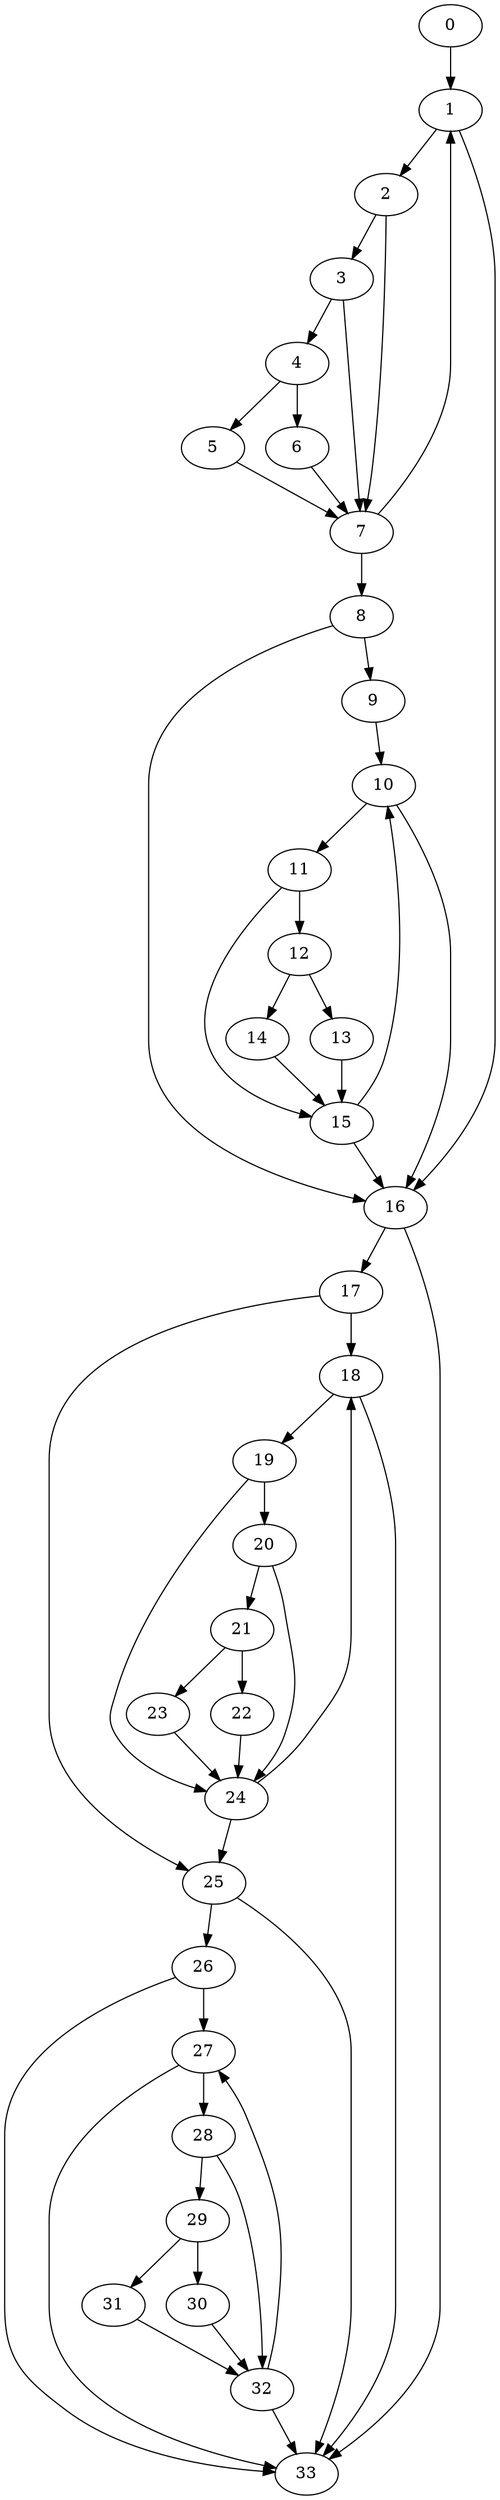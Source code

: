 digraph {
	0
	1
	2
	3
	4
	5
	6
	7
	8
	9
	10
	11
	12
	13
	14
	15
	16
	17
	18
	19
	20
	21
	22
	23
	24
	25
	26
	27
	28
	29
	30
	31
	32
	33
	18 -> 19
	32 -> 33
	16 -> 33
	18 -> 33
	25 -> 33
	26 -> 33
	27 -> 33
	5 -> 7
	6 -> 7
	2 -> 7
	3 -> 7
	11 -> 12
	2 -> 3
	4 -> 6
	8 -> 9
	17 -> 25
	24 -> 25
	19 -> 24
	20 -> 24
	22 -> 24
	23 -> 24
	29 -> 30
	28 -> 32
	30 -> 32
	31 -> 32
	3 -> 4
	7 -> 8
	10 -> 11
	12 -> 14
	11 -> 15
	13 -> 15
	14 -> 15
	0 -> 1
	7 -> 1
	4 -> 5
	28 -> 29
	16 -> 17
	24 -> 18
	17 -> 18
	19 -> 20
	20 -> 21
	29 -> 31
	1 -> 2
	12 -> 13
	8 -> 16
	10 -> 16
	15 -> 16
	1 -> 16
	21 -> 23
	25 -> 26
	9 -> 10
	15 -> 10
	21 -> 22
	32 -> 27
	26 -> 27
	27 -> 28
}
